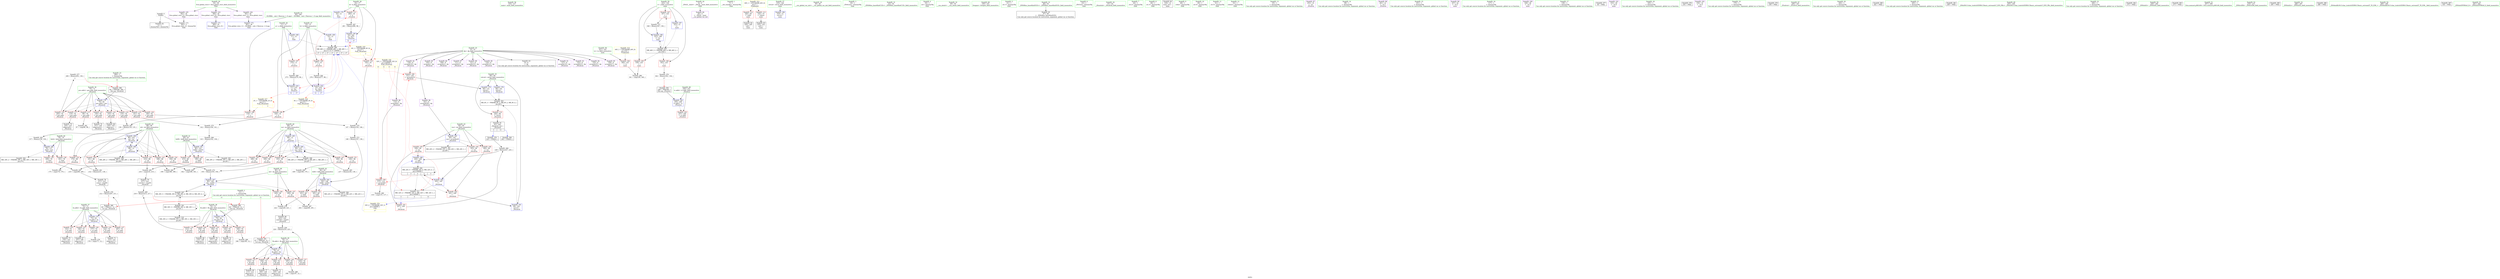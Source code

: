 digraph "SVFG" {
	label="SVFG";

	Node0x55ce8954cf10 [shape=record,color=grey,label="{NodeID: 0\nNullPtr}"];
	Node0x55ce8954cf10 -> Node0x55ce8956f470[style=solid];
	Node0x55ce8954cf10 -> Node0x55ce895760d0[style=solid];
	Node0x55ce8957e490 [shape=record,color=grey,label="{NodeID: 277\n206 = Binary(205, 138, )\n|{<s0>3}}"];
	Node0x55ce8957e490:s0 -> Node0x55ce895774a0[style=solid,color=red];
	Node0x55ce89571240 [shape=record,color=blue,label="{NodeID: 194\n14\<--278\nb\<--dec6\n_Z5solvei\n|{<s0>11|<s1>17}}"];
	Node0x55ce89571240:s0 -> Node0x55ce89590440[style=dashed,color=red];
	Node0x55ce89571240:s1 -> Node0x55ce89589c20[style=dashed,color=blue];
	Node0x55ce8956dbf0 [shape=record,color=red,label="{NodeID: 111\n280\<--16\n\<--k\n_Z5solvei\n}"];
	Node0x55ce8956dbf0 -> Node0x55ce89572270[style=solid];
	Node0x55ce8956c550 [shape=record,color=green,label="{NodeID: 28\n16\<--17\nk\<--k_field_insensitive\nGlob }"];
	Node0x55ce8956c550 -> Node0x55ce8956db20[style=solid];
	Node0x55ce8956c550 -> Node0x55ce8956dbf0[style=solid];
	Node0x55ce8956c550 -> Node0x55ce89575dd0[style=solid];
	Node0x55ce8956c550 -> Node0x55ce89571310[style=solid];
	Node0x55ce895774a0 [shape=record,color=black,label="{NodeID: 388\n64 = PHI(206, 284, )\n0th arg _Z4calciiii }"];
	Node0x55ce895774a0 -> Node0x55ce895761d0[style=solid];
	Node0x55ce8958c950 [shape=record,color=black,label="{NodeID: 305\nMR_20V_2 = PHI(MR_20V_3, MR_20V_1, MR_20V_1, )\npts\{81 \}\n}"];
	Node0x55ce89574440 [shape=record,color=red,label="{NodeID: 139\n209\<--78\n\<--bitA\n_Z4calciiii\n}"];
	Node0x55ce89574440 -> Node0x55ce8957f990[style=solid];
	Node0x55ce8956ef00 [shape=record,color=green,label="{NodeID: 56\n316\<--317\nmain\<--main_field_insensitive\n}"];
	Node0x55ce89575b00 [shape=record,color=red,label="{NodeID: 167\n347\<--323\n\<--i\nmain\n}"];
	Node0x55ce89575b00 -> Node0x55ce89572870[style=solid];
	Node0x55ce895706e0 [shape=record,color=purple,label="{NodeID: 84\n45\<--4\n\<--_ZStL8__ioinit\n__cxx_global_var_init\n}"];
	Node0x55ce8956a730 [shape=record,color=green,label="{NodeID: 1\n7\<--1\n__dso_handle\<--dummyObj\nGlob }"];
	Node0x55ce8957e610 [shape=record,color=grey,label="{NodeID: 278\n222 = cmp(220, 221, )\n}"];
	Node0x55ce8957e610 -> Node0x55ce895703a0[style=solid];
	Node0x55ce89571310 [shape=record,color=blue,label="{NodeID: 195\n16\<--281\nk\<--dec7\n_Z5solvei\n|{<s0>11|<s1>17}}"];
	Node0x55ce89571310:s0 -> Node0x55ce89590520[style=dashed,color=red];
	Node0x55ce89571310:s1 -> Node0x55ce89589c20[style=dashed,color=blue];
	Node0x55ce8956dcc0 [shape=record,color=red,label="{NodeID: 112\n326\<--28\n\<--stdin\nmain\n}"];
	Node0x55ce8956dcc0 -> Node0x55ce89570540[style=solid];
	Node0x55ce8956c650 [shape=record,color=green,label="{NodeID: 29\n34\<--38\nllvm.global_ctors\<--llvm.global_ctors_field_insensitive\nGlob }"];
	Node0x55ce8956c650 -> Node0x55ce8956e4d0[style=solid];
	Node0x55ce8956c650 -> Node0x55ce8956e5d0[style=solid];
	Node0x55ce8956c650 -> Node0x55ce8956d6e0[style=solid];
	Node0x55ce89577740 [shape=record,color=black,label="{NodeID: 389\n65 = PHI(212, 12, )\n1st arg _Z4calciiii }"];
	Node0x55ce89577740 -> Node0x55ce895762a0[style=solid];
	Node0x55ce8958ce50 [shape=record,color=black,label="{NodeID: 306\nMR_22V_2 = PHI(MR_22V_3, MR_22V_1, MR_22V_1, )\npts\{83 \}\n}"];
	Node0x55ce89574510 [shape=record,color=red,label="{NodeID: 140\n189\<--80\n\<--bitB\n_Z4calciiii\n}"];
	Node0x55ce89574510 -> Node0x55ce8957ef10[style=solid];
	Node0x55ce8956f000 [shape=record,color=green,label="{NodeID: 57\n319\<--320\nretval\<--retval_field_insensitive\nmain\n}"];
	Node0x55ce8956f000 -> Node0x55ce895713e0[style=solid];
	Node0x55ce89591270 [shape=record,color=yellow,style=double,label="{NodeID: 334\n32V_1 = ENCHI(MR_32V_0)\npts\{100000 \}\nFun[_Z5solvei]|{<s0>11|<s1>11|<s2>11|<s3>11}}"];
	Node0x55ce89591270:s0 -> Node0x55ce89575480[style=dashed,color=red];
	Node0x55ce89591270:s1 -> Node0x55ce89575550[style=dashed,color=red];
	Node0x55ce89591270:s2 -> Node0x55ce895769f0[style=dashed,color=red];
	Node0x55ce89591270:s3 -> Node0x55ce8958e750[style=dashed,color=red];
	Node0x55ce89575bd0 [shape=record,color=blue,label="{NodeID: 168\n11\<--12\na\<--\nGlob }"];
	Node0x55ce89575bd0 -> Node0x55ce89589c20[style=dashed];
	Node0x55ce895707b0 [shape=record,color=purple,label="{NodeID: 85\n105\<--8\narrayidx\<--dp\n_Z4calciiii\n}"];
	Node0x55ce8956a7c0 [shape=record,color=green,label="{NodeID: 2\n12\<--1\n\<--dummyObj\nCan only get source location for instruction, argument, global var or function.|{<s0>11|<s1>11|<s2>11}}"];
	Node0x55ce8956a7c0:s0 -> Node0x55ce89577740[style=solid,color=red];
	Node0x55ce8956a7c0:s1 -> Node0x55ce895778c0[style=solid,color=red];
	Node0x55ce8956a7c0:s2 -> Node0x55ce89577a40[style=solid,color=red];
	Node0x55ce8957e790 [shape=record,color=grey,label="{NodeID: 279\n178 = cmp(177, 12, )\n}"];
	Node0x55ce895713e0 [shape=record,color=blue,label="{NodeID: 196\n319\<--12\nretval\<--\nmain\n}"];
	Node0x55ce8956dd90 [shape=record,color=red,label="{NodeID: 113\n332\<--33\n\<--stdout\nmain\n}"];
	Node0x55ce8956dd90 -> Node0x55ce89570610[style=solid];
	Node0x55ce8956c750 [shape=record,color=green,label="{NodeID: 30\n39\<--40\n__cxx_global_var_init\<--__cxx_global_var_init_field_insensitive\n}"];
	Node0x55ce895778c0 [shape=record,color=black,label="{NodeID: 390\n66 = PHI(218, 12, )\n2nd arg _Z4calciiii }"];
	Node0x55ce895778c0 -> Node0x55ce89576370[style=solid];
	Node0x55ce8958d350 [shape=record,color=black,label="{NodeID: 307\nMR_24V_2 = PHI(MR_24V_3, MR_24V_1, MR_24V_1, )\npts\{85 \}\n}"];
	Node0x55ce895745e0 [shape=record,color=red,label="{NodeID: 141\n215\<--80\n\<--bitB\n_Z4calciiii\n}"];
	Node0x55ce895745e0 -> Node0x55ce8957f090[style=solid];
	Node0x55ce8956f0d0 [shape=record,color=green,label="{NodeID: 58\n321\<--322\ntc\<--tc_field_insensitive\nmain\n}"];
	Node0x55ce8956f0d0 -> Node0x55ce89575890[style=solid];
	Node0x55ce89575cd0 [shape=record,color=blue,label="{NodeID: 169\n14\<--12\nb\<--\nGlob }"];
	Node0x55ce89575cd0 -> Node0x55ce89589c20[style=dashed];
	Node0x55ce89570880 [shape=record,color=purple,label="{NodeID: 86\n108\<--8\narrayidx2\<--dp\n_Z4calciiii\n}"];
	Node0x55ce8956a850 [shape=record,color=green,label="{NodeID: 3\n18\<--1\n_ZSt4cout\<--dummyObj\nGlob }"];
	Node0x55ce8957e910 [shape=record,color=grey,label="{NodeID: 280\n116 = cmp(115, 117, )\n}"];
	Node0x55ce895714b0 [shape=record,color=blue,label="{NodeID: 197\n323\<--12\ni\<--\nmain\n}"];
	Node0x55ce895714b0 -> Node0x55ce89589720[style=dashed];
	Node0x55ce8956de60 [shape=record,color=red,label="{NodeID: 114\n244\<--68\n\<--retval\n_Z4calciiii\n}"];
	Node0x55ce8956de60 -> Node0x55ce89570470[style=solid];
	Node0x55ce8956c850 [shape=record,color=green,label="{NodeID: 31\n43\<--44\n_ZNSt8ios_base4InitC1Ev\<--_ZNSt8ios_base4InitC1Ev_field_insensitive\n}"];
	Node0x55ce89577a40 [shape=record,color=black,label="{NodeID: 391\n67 = PHI(224, 12, )\n3rd arg _Z4calciiii }"];
	Node0x55ce89577a40 -> Node0x55ce89576440[style=solid];
	Node0x55ce8958d850 [shape=record,color=black,label="{NodeID: 308\nMR_26V_2 = PHI(MR_26V_4, MR_26V_1, MR_26V_1, )\npts\{87 \}\n}"];
	Node0x55ce895746b0 [shape=record,color=red,label="{NodeID: 142\n201\<--82\n\<--bitK\n_Z4calciiii\n}"];
	Node0x55ce895746b0 -> Node0x55ce8957f390[style=solid];
	Node0x55ce8956f1a0 [shape=record,color=green,label="{NodeID: 59\n323\<--324\ni\<--i_field_insensitive\nmain\n}"];
	Node0x55ce8956f1a0 -> Node0x55ce89575960[style=solid];
	Node0x55ce8956f1a0 -> Node0x55ce89575a30[style=solid];
	Node0x55ce8956f1a0 -> Node0x55ce89575b00[style=solid];
	Node0x55ce8956f1a0 -> Node0x55ce895714b0[style=solid];
	Node0x55ce8956f1a0 -> Node0x55ce89571580[style=solid];
	Node0x55ce89575dd0 [shape=record,color=blue,label="{NodeID: 170\n16\<--12\nk\<--\nGlob }"];
	Node0x55ce89575dd0 -> Node0x55ce89589c20[style=dashed];
	Node0x55ce89570950 [shape=record,color=purple,label="{NodeID: 87\n111\<--8\narrayidx4\<--dp\n_Z4calciiii\n}"];
	Node0x55ce8956a8e0 [shape=record,color=green,label="{NodeID: 4\n19\<--1\n.str\<--dummyObj\nGlob }"];
	Node0x55ce8957ea90 [shape=record,color=grey,label="{NodeID: 281\n97 = cmp(96, 98, )\n}"];
	Node0x55ce89571580 [shape=record,color=blue,label="{NodeID: 198\n323\<--348\ni\<--inc\nmain\n}"];
	Node0x55ce89571580 -> Node0x55ce89589720[style=dashed];
	Node0x55ce895730c0 [shape=record,color=red,label="{NodeID: 115\n96\<--70\n\<--pos.addr\n_Z4calciiii\n}"];
	Node0x55ce895730c0 -> Node0x55ce8957ea90[style=solid];
	Node0x55ce8956c950 [shape=record,color=green,label="{NodeID: 32\n49\<--50\n__cxa_atexit\<--__cxa_atexit_field_insensitive\n}"];
	Node0x55ce89577bc0 [shape=record,color=black,label="{NodeID: 392\n249 = PHI(344, )\n0th arg _Z5solvei }"];
	Node0x55ce89577bc0 -> Node0x55ce895710a0[style=solid];
	Node0x55ce8958dd50 [shape=record,color=black,label="{NodeID: 309\nMR_28V_2 = PHI(MR_28V_3, MR_28V_1, MR_28V_1, )\npts\{89 \}\n}"];
	Node0x55ce89574780 [shape=record,color=red,label="{NodeID: 143\n221\<--82\n\<--bitK\n_Z4calciiii\n}"];
	Node0x55ce89574780 -> Node0x55ce8957e610[style=solid];
	Node0x55ce8956f270 [shape=record,color=green,label="{NodeID: 60\n330\<--331\nfreopen\<--freopen_field_insensitive\n}"];
	Node0x55ce89575ed0 [shape=record,color=blue,label="{NodeID: 171\n360\<--35\nllvm.global_ctors_0\<--\nGlob }"];
	Node0x55ce89570a20 [shape=record,color=purple,label="{NodeID: 88\n114\<--8\narrayidx6\<--dp\n_Z4calciiii\n}"];
	Node0x55ce89570a20 -> Node0x55ce89575480[style=solid];
	Node0x55ce8956b220 [shape=record,color=green,label="{NodeID: 5\n21\<--1\n.str.1\<--dummyObj\nGlob }"];
	Node0x55ce8957ec10 [shape=record,color=grey,label="{NodeID: 282\n175 = cmp(174, 170, )\n}"];
	Node0x55ce89573190 [shape=record,color=red,label="{NodeID: 116\n103\<--70\n\<--pos.addr\n_Z4calciiii\n}"];
	Node0x55ce89573190 -> Node0x55ce8956f840[style=solid];
	Node0x55ce8956ca50 [shape=record,color=green,label="{NodeID: 33\n48\<--54\n_ZNSt8ios_base4InitD1Ev\<--_ZNSt8ios_base4InitD1Ev_field_insensitive\n}"];
	Node0x55ce8956ca50 -> Node0x55ce8956f740[style=solid];
	Node0x55ce8958e250 [shape=record,color=black,label="{NodeID: 310\nMR_30V_2 = PHI(MR_30V_3, MR_30V_1, MR_30V_1, )\npts\{91 \}\n}"];
	Node0x55ce89574850 [shape=record,color=red,label="{NodeID: 144\n163\<--84\n\<--res\n_Z4calciiii\n}"];
	Node0x55ce89574850 -> Node0x55ce895769f0[style=solid];
	Node0x55ce8956f370 [shape=record,color=green,label="{NodeID: 61\n36\<--356\n_GLOBAL__sub_I_Nerevar_1_0.cpp\<--_GLOBAL__sub_I_Nerevar_1_0.cpp_field_insensitive\n}"];
	Node0x55ce8956f370 -> Node0x55ce89575fd0[style=solid];
	Node0x55ce89575fd0 [shape=record,color=blue,label="{NodeID: 172\n361\<--36\nllvm.global_ctors_1\<--_GLOBAL__sub_I_Nerevar_1_0.cpp\nGlob }"];
	Node0x55ce89570af0 [shape=record,color=purple,label="{NodeID: 89\n121\<--8\narrayidx10\<--dp\n_Z4calciiii\n}"];
	Node0x55ce8956b2b0 [shape=record,color=green,label="{NodeID: 6\n23\<--1\n_ZSt3cin\<--dummyObj\nGlob }"];
	Node0x55ce8957ed90 [shape=record,color=grey,label="{NodeID: 283\n182 = cmp(180, 181, )\n}"];
	Node0x55ce89573260 [shape=record,color=red,label="{NodeID: 117\n119\<--70\n\<--pos.addr\n_Z4calciiii\n}"];
	Node0x55ce89573260 -> Node0x55ce8956fb80[style=solid];
	Node0x55ce8956cb50 [shape=record,color=green,label="{NodeID: 34\n61\<--62\n_Z4calciiii\<--_Z4calciiii_field_insensitive\n}"];
	Node0x55ce8958e750 [shape=record,color=black,label="{NodeID: 311\nMR_32V_2 = PHI(MR_32V_4, MR_32V_1, MR_32V_1, )\npts\{100000 \}\n|{<s0>3|<s1>3|<s2>11}}"];
	Node0x55ce8958e750:s0 -> Node0x55ce89575620[style=dashed,color=blue];
	Node0x55ce8958e750:s1 -> Node0x55ce89576d30[style=dashed,color=blue];
	Node0x55ce8958e750:s2 -> Node0x55ce89594270[style=dashed,color=blue];
	Node0x55ce89574920 [shape=record,color=red,label="{NodeID: 145\n226\<--84\n\<--res\n_Z4calciiii\n}"];
	Node0x55ce89574920 -> Node0x55ce89575620[style=solid];
	Node0x55ce89574920 -> Node0x55ce89576d30[style=solid];
	Node0x55ce8956f470 [shape=record,color=black,label="{NodeID: 62\n2\<--3\ndummyVal\<--dummyVal\n}"];
	Node0x55ce895760d0 [shape=record,color=blue, style = dotted,label="{NodeID: 173\n362\<--3\nllvm.global_ctors_2\<--dummyVal\nGlob }"];
	Node0x55ce89570bc0 [shape=record,color=purple,label="{NodeID: 90\n124\<--8\narrayidx12\<--dp\n_Z4calciiii\n}"];
	Node0x55ce8956b340 [shape=record,color=green,label="{NodeID: 7\n24\<--1\n.str.2\<--dummyObj\nGlob }"];
	Node0x55ce8957ef10 [shape=record,color=grey,label="{NodeID: 284\n190 = cmp(188, 189, )\n}"];
	Node0x55ce89573330 [shape=record,color=red,label="{NodeID: 118\n135\<--70\n\<--pos.addr\n_Z4calciiii\n}"];
	Node0x55ce89573330 -> Node0x55ce8957bf80[style=solid];
	Node0x55ce8956cc50 [shape=record,color=green,label="{NodeID: 35\n68\<--69\nretval\<--retval_field_insensitive\n_Z4calciiii\n}"];
	Node0x55ce8956cc50 -> Node0x55ce8956de60[style=solid];
	Node0x55ce8956cc50 -> Node0x55ce89576510[style=solid];
	Node0x55ce8956cc50 -> Node0x55ce895765e0[style=solid];
	Node0x55ce8956cc50 -> Node0x55ce89576fa0[style=solid];
	Node0x55ce8958ec50 [shape=record,color=yellow,style=double,label="{NodeID: 312\n40V_1 = ENCHI(MR_40V_0)\npts\{1 \}\nFun[main]}"];
	Node0x55ce8958ec50 -> Node0x55ce8956dcc0[style=dashed];
	Node0x55ce8958ec50 -> Node0x55ce8956dd90[style=dashed];
	Node0x55ce895749f0 [shape=record,color=red,label="{NodeID: 146\n240\<--84\n\<--res\n_Z4calciiii\n}"];
	Node0x55ce895749f0 -> Node0x55ce895756f0[style=solid];
	Node0x55ce8956f570 [shape=record,color=black,label="{NodeID: 63\n9\<--8\n\<--dp\nCan only get source location for instruction, argument, global var or function.}"];
	Node0x55ce895761d0 [shape=record,color=blue,label="{NodeID: 174\n70\<--64\npos.addr\<--pos\n_Z4calciiii\n}"];
	Node0x55ce895761d0 -> Node0x55ce895730c0[style=dashed];
	Node0x55ce895761d0 -> Node0x55ce89573190[style=dashed];
	Node0x55ce895761d0 -> Node0x55ce89573260[style=dashed];
	Node0x55ce895761d0 -> Node0x55ce89573330[style=dashed];
	Node0x55ce895761d0 -> Node0x55ce89573400[style=dashed];
	Node0x55ce895761d0 -> Node0x55ce895734d0[style=dashed];
	Node0x55ce895761d0 -> Node0x55ce895735a0[style=dashed];
	Node0x55ce895761d0 -> Node0x55ce89573670[style=dashed];
	Node0x55ce89570c90 [shape=record,color=purple,label="{NodeID: 91\n127\<--8\narrayidx14\<--dp\n_Z4calciiii\n}"];
	Node0x55ce8956b3d0 [shape=record,color=green,label="{NodeID: 8\n26\<--1\n.str.3\<--dummyObj\nGlob }"];
	Node0x55ce8957f090 [shape=record,color=grey,label="{NodeID: 285\n216 = cmp(214, 215, )\n}"];
	Node0x55ce8957f090 -> Node0x55ce895702d0[style=solid];
	Node0x55ce89573400 [shape=record,color=red,label="{NodeID: 119\n141\<--70\n\<--pos.addr\n_Z4calciiii\n}"];
	Node0x55ce89573400 -> Node0x55ce89572e70[style=solid];
	Node0x55ce8956cd20 [shape=record,color=green,label="{NodeID: 36\n70\<--71\npos.addr\<--pos.addr_field_insensitive\n_Z4calciiii\n}"];
	Node0x55ce8956cd20 -> Node0x55ce895730c0[style=solid];
	Node0x55ce8956cd20 -> Node0x55ce89573190[style=solid];
	Node0x55ce8956cd20 -> Node0x55ce89573260[style=solid];
	Node0x55ce8956cd20 -> Node0x55ce89573330[style=solid];
	Node0x55ce8956cd20 -> Node0x55ce89573400[style=solid];
	Node0x55ce8956cd20 -> Node0x55ce895734d0[style=solid];
	Node0x55ce8956cd20 -> Node0x55ce895735a0[style=solid];
	Node0x55ce8956cd20 -> Node0x55ce89573670[style=solid];
	Node0x55ce8956cd20 -> Node0x55ce895761d0[style=solid];
	Node0x55ce89574ac0 [shape=record,color=red,label="{NodeID: 147\n168\<--86\n\<--xa\n_Z4calciiii\n}"];
	Node0x55ce89574ac0 -> Node0x55ce8957f810[style=solid];
	Node0x55ce8956f670 [shape=record,color=black,label="{NodeID: 64\n318\<--12\nmain_ret\<--\nmain\n}"];
	Node0x55ce895762a0 [shape=record,color=blue,label="{NodeID: 175\n72\<--65\nfa.addr\<--fa\n_Z4calciiii\n}"];
	Node0x55ce895762a0 -> Node0x55ce89573740[style=dashed];
	Node0x55ce895762a0 -> Node0x55ce89573810[style=dashed];
	Node0x55ce895762a0 -> Node0x55ce895738e0[style=dashed];
	Node0x55ce895762a0 -> Node0x55ce895739b0[style=dashed];
	Node0x55ce895762a0 -> Node0x55ce89573a80[style=dashed];
	Node0x55ce89570d60 [shape=record,color=purple,label="{NodeID: 92\n130\<--8\narrayidx16\<--dp\n_Z4calciiii\n}"];
	Node0x55ce89570d60 -> Node0x55ce89575550[style=solid];
	Node0x55ce8956b460 [shape=record,color=green,label="{NodeID: 9\n28\<--1\nstdin\<--dummyObj\nGlob }"];
	Node0x55ce8957f210 [shape=record,color=grey,label="{NodeID: 286\n341 = cmp(339, 340, )\n}"];
	Node0x55ce895734d0 [shape=record,color=red,label="{NodeID: 120\n146\<--70\n\<--pos.addr\n_Z4calciiii\n}"];
	Node0x55ce895734d0 -> Node0x55ce89572cf0[style=solid];
	Node0x55ce8956cdf0 [shape=record,color=green,label="{NodeID: 37\n72\<--73\nfa.addr\<--fa.addr_field_insensitive\n_Z4calciiii\n}"];
	Node0x55ce8956cdf0 -> Node0x55ce89573740[style=solid];
	Node0x55ce8956cdf0 -> Node0x55ce89573810[style=solid];
	Node0x55ce8956cdf0 -> Node0x55ce895738e0[style=solid];
	Node0x55ce8956cdf0 -> Node0x55ce895739b0[style=solid];
	Node0x55ce8956cdf0 -> Node0x55ce89573a80[style=solid];
	Node0x55ce8956cdf0 -> Node0x55ce895762a0[style=solid];
	Node0x55ce8958f850 [shape=record,color=yellow,style=double,label="{NodeID: 314\n44V_1 = ENCHI(MR_44V_0)\npts\{322 \}\nFun[main]}"];
	Node0x55ce8958f850 -> Node0x55ce89575890[style=dashed];
	Node0x55ce89574b90 [shape=record,color=red,label="{NodeID: 148\n180\<--86\n\<--xa\n_Z4calciiii\n}"];
	Node0x55ce89574b90 -> Node0x55ce8957ed90[style=solid];
	Node0x55ce8956f740 [shape=record,color=black,label="{NodeID: 65\n47\<--48\n\<--_ZNSt8ios_base4InitD1Ev\nCan only get source location for instruction, argument, global var or function.}"];
	Node0x55ce8957b980 [shape=record,color=grey,label="{NodeID: 259\n224 = Binary(219, 223, )\n|{<s0>3}}"];
	Node0x55ce8957b980:s0 -> Node0x55ce89577a40[style=solid,color=red];
	Node0x55ce89576370 [shape=record,color=blue,label="{NodeID: 176\n74\<--66\nfb.addr\<--fb\n_Z4calciiii\n}"];
	Node0x55ce89576370 -> Node0x55ce89573b50[style=dashed];
	Node0x55ce89576370 -> Node0x55ce89573c20[style=dashed];
	Node0x55ce89576370 -> Node0x55ce89573cf0[style=dashed];
	Node0x55ce89576370 -> Node0x55ce89573dc0[style=dashed];
	Node0x55ce89576370 -> Node0x55ce89573e90[style=dashed];
	Node0x55ce89570e30 [shape=record,color=purple,label="{NodeID: 93\n152\<--8\narrayidx23\<--dp\n_Z4calciiii\n}"];
	Node0x55ce8956b4f0 [shape=record,color=green,label="{NodeID: 10\n29\<--1\n.str.4\<--dummyObj\nGlob }"];
	Node0x55ce8957f390 [shape=record,color=grey,label="{NodeID: 287\n202 = cmp(200, 201, )\n}"];
	Node0x55ce895735a0 [shape=record,color=red,label="{NodeID: 121\n150\<--70\n\<--pos.addr\n_Z4calciiii\n}"];
	Node0x55ce895735a0 -> Node0x55ce8956fec0[style=solid];
	Node0x55ce8956cec0 [shape=record,color=green,label="{NodeID: 38\n74\<--75\nfb.addr\<--fb.addr_field_insensitive\n_Z4calciiii\n}"];
	Node0x55ce8956cec0 -> Node0x55ce89573b50[style=solid];
	Node0x55ce8956cec0 -> Node0x55ce89573c20[style=solid];
	Node0x55ce8956cec0 -> Node0x55ce89573cf0[style=solid];
	Node0x55ce8956cec0 -> Node0x55ce89573dc0[style=solid];
	Node0x55ce8956cec0 -> Node0x55ce89573e90[style=solid];
	Node0x55ce8956cec0 -> Node0x55ce89576370[style=solid];
	Node0x55ce89574c60 [shape=record,color=red,label="{NodeID: 149\n193\<--86\n\<--xa\n_Z4calciiii\n}"];
	Node0x55ce89574c60 -> Node0x55ce895729f0[style=solid];
	Node0x55ce8956f840 [shape=record,color=black,label="{NodeID: 66\n104\<--103\nidxprom\<--\n_Z4calciiii\n}"];
	Node0x55ce8957bb00 [shape=record,color=grey,label="{NodeID: 260\n228 = Binary(227, 225, )\n}"];
	Node0x55ce8957bb00 -> Node0x55ce89576d30[style=solid];
	Node0x55ce89576440 [shape=record,color=blue,label="{NodeID: 177\n76\<--67\nfk.addr\<--fk\n_Z4calciiii\n}"];
	Node0x55ce89576440 -> Node0x55ce89573f60[style=dashed];
	Node0x55ce89576440 -> Node0x55ce89574030[style=dashed];
	Node0x55ce89576440 -> Node0x55ce89574100[style=dashed];
	Node0x55ce89576440 -> Node0x55ce895741d0[style=dashed];
	Node0x55ce89576440 -> Node0x55ce895742a0[style=dashed];
	Node0x55ce89570f00 [shape=record,color=purple,label="{NodeID: 94\n155\<--8\narrayidx25\<--dp\n_Z4calciiii\n}"];
	Node0x55ce8956b580 [shape=record,color=green,label="{NodeID: 11\n31\<--1\n.str.5\<--dummyObj\nGlob }"];
	Node0x55ce8957f510 [shape=record,color=grey,label="{NodeID: 288\n198 = cmp(197, 12, )\n}"];
	Node0x55ce89573670 [shape=record,color=red,label="{NodeID: 122\n205\<--70\n\<--pos.addr\n_Z4calciiii\n}"];
	Node0x55ce89573670 -> Node0x55ce8957e490[style=solid];
	Node0x55ce8956cf90 [shape=record,color=green,label="{NodeID: 39\n76\<--77\nfk.addr\<--fk.addr_field_insensitive\n_Z4calciiii\n}"];
	Node0x55ce8956cf90 -> Node0x55ce89573f60[style=solid];
	Node0x55ce8956cf90 -> Node0x55ce89574030[style=solid];
	Node0x55ce8956cf90 -> Node0x55ce89574100[style=solid];
	Node0x55ce8956cf90 -> Node0x55ce895741d0[style=solid];
	Node0x55ce8956cf90 -> Node0x55ce895742a0[style=solid];
	Node0x55ce8956cf90 -> Node0x55ce89576440[style=solid];
	Node0x55ce89574d30 [shape=record,color=red,label="{NodeID: 150\n208\<--86\n\<--xa\n_Z4calciiii\n}"];
	Node0x55ce89574d30 -> Node0x55ce8957f990[style=solid];
	Node0x55ce8956f910 [shape=record,color=black,label="{NodeID: 67\n107\<--106\nidxprom1\<--\n_Z4calciiii\n}"];
	Node0x55ce8957bc80 [shape=record,color=grey,label="{NodeID: 261\n232 = Binary(231, 138, )\n}"];
	Node0x55ce8957bc80 -> Node0x55ce89576e00[style=solid];
	Node0x55ce89576510 [shape=record,color=blue,label="{NodeID: 178\n68\<--101\nretval\<--\n_Z4calciiii\n}"];
	Node0x55ce89576510 -> Node0x55ce8958bf50[style=dashed];
	Node0x55ce89570fd0 [shape=record,color=purple,label="{NodeID: 95\n158\<--8\narrayidx27\<--dp\n_Z4calciiii\n}"];
	Node0x55ce8956b610 [shape=record,color=green,label="{NodeID: 12\n33\<--1\nstdout\<--dummyObj\nGlob }"];
	Node0x55ce8957f690 [shape=record,color=grey,label="{NodeID: 289\n186 = cmp(185, 12, )\n}"];
	Node0x55ce89573740 [shape=record,color=red,label="{NodeID: 123\n106\<--72\n\<--fa.addr\n_Z4calciiii\n}"];
	Node0x55ce89573740 -> Node0x55ce8956f910[style=solid];
	Node0x55ce8956d060 [shape=record,color=green,label="{NodeID: 40\n78\<--79\nbitA\<--bitA_field_insensitive\n_Z4calciiii\n}"];
	Node0x55ce8956d060 -> Node0x55ce89574370[style=solid];
	Node0x55ce8956d060 -> Node0x55ce89574440[style=solid];
	Node0x55ce8956d060 -> Node0x55ce895766b0[style=solid];
	Node0x55ce89590330 [shape=record,color=yellow,style=double,label="{NodeID: 317\n2V_1 = ENCHI(MR_2V_0)\npts\{13 \}\nFun[_Z4calciiii]|{|<s1>3}}"];
	Node0x55ce89590330 -> Node0x55ce8956d7e0[style=dashed];
	Node0x55ce89590330:s1 -> Node0x55ce89590330[style=dashed,color=red];
	Node0x55ce89574e00 [shape=record,color=red,label="{NodeID: 151\n236\<--86\n\<--xa\n_Z4calciiii\n}"];
	Node0x55ce89574e00 -> Node0x55ce8957c280[style=solid];
	Node0x55ce8956f9e0 [shape=record,color=black,label="{NodeID: 68\n110\<--109\nidxprom3\<--\n_Z4calciiii\n}"];
	Node0x55ce8957be00 [shape=record,color=grey,label="{NodeID: 262\n137 = Binary(136, 138, )\n}"];
	Node0x55ce8957be00 -> Node0x55ce895766b0[style=solid];
	Node0x55ce895765e0 [shape=record,color=blue,label="{NodeID: 179\n68\<--131\nretval\<--\n_Z4calciiii\n}"];
	Node0x55ce895765e0 -> Node0x55ce8958bf50[style=dashed];
	Node0x55ce8956df20 [shape=record,color=purple,label="{NodeID: 96\n161\<--8\narrayidx29\<--dp\n_Z4calciiii\n}"];
	Node0x55ce8956df20 -> Node0x55ce89576920[style=solid];
	Node0x55ce8956b6d0 [shape=record,color=green,label="{NodeID: 13\n35\<--1\n\<--dummyObj\nCan only get source location for instruction, argument, global var or function.}"];
	Node0x55ce8957f810 [shape=record,color=grey,label="{NodeID: 290\n169 = cmp(168, 170, )\n}"];
	Node0x55ce89573810 [shape=record,color=red,label="{NodeID: 124\n122\<--72\n\<--fa.addr\n_Z4calciiii\n}"];
	Node0x55ce89573810 -> Node0x55ce8956fc50[style=solid];
	Node0x55ce8956d130 [shape=record,color=green,label="{NodeID: 41\n80\<--81\nbitB\<--bitB_field_insensitive\n_Z4calciiii\n}"];
	Node0x55ce8956d130 -> Node0x55ce89574510[style=solid];
	Node0x55ce8956d130 -> Node0x55ce895745e0[style=solid];
	Node0x55ce8956d130 -> Node0x55ce89576780[style=solid];
	Node0x55ce89590440 [shape=record,color=yellow,style=double,label="{NodeID: 318\n4V_1 = ENCHI(MR_4V_0)\npts\{15 \}\nFun[_Z4calciiii]|{|<s1>3}}"];
	Node0x55ce89590440 -> Node0x55ce8956d980[style=dashed];
	Node0x55ce89590440:s1 -> Node0x55ce89590440[style=dashed,color=red];
	Node0x55ce89574ed0 [shape=record,color=red,label="{NodeID: 152\n174\<--88\n\<--xb\n_Z4calciiii\n}"];
	Node0x55ce89574ed0 -> Node0x55ce8957ec10[style=solid];
	Node0x55ce8956fab0 [shape=record,color=black,label="{NodeID: 69\n113\<--112\nidxprom5\<--\n_Z4calciiii\n}"];
	Node0x55ce8957bf80 [shape=record,color=grey,label="{NodeID: 263\n136 = Binary(134, 135, )\n}"];
	Node0x55ce8957bf80 -> Node0x55ce8957be00[style=solid];
	Node0x55ce895766b0 [shape=record,color=blue,label="{NodeID: 180\n78\<--137\nbitA\<--and\n_Z4calciiii\n}"];
	Node0x55ce895766b0 -> Node0x55ce89574370[style=dashed];
	Node0x55ce895766b0 -> Node0x55ce89574440[style=dashed];
	Node0x55ce895766b0 -> Node0x55ce8958c450[style=dashed];
	Node0x55ce8956dff0 [shape=record,color=purple,label="{NodeID: 97\n253\<--19\n\<--.str\n_Z5solvei\n}"];
	Node0x55ce8956b790 [shape=record,color=green,label="{NodeID: 14\n98\<--1\n\<--dummyObj\nCan only get source location for instruction, argument, global var or function.}"];
	Node0x55ce89594270 [shape=record,color=yellow,style=double,label="{NodeID: 374\n32V_2 = CSCHI(MR_32V_1)\npts\{100000 \}\nCS[]|{<s0>17}}"];
	Node0x55ce89594270:s0 -> Node0x55ce89589c20[style=dashed,color=blue];
	Node0x55ce8957f990 [shape=record,color=grey,label="{NodeID: 291\n210 = cmp(208, 209, )\n}"];
	Node0x55ce8957f990 -> Node0x55ce89570200[style=solid];
	Node0x55ce895738e0 [shape=record,color=red,label="{NodeID: 125\n153\<--72\n\<--fa.addr\n_Z4calciiii\n}"];
	Node0x55ce895738e0 -> Node0x55ce8956ff90[style=solid];
	Node0x55ce8956d200 [shape=record,color=green,label="{NodeID: 42\n82\<--83\nbitK\<--bitK_field_insensitive\n_Z4calciiii\n}"];
	Node0x55ce8956d200 -> Node0x55ce895746b0[style=solid];
	Node0x55ce8956d200 -> Node0x55ce89574780[style=solid];
	Node0x55ce8956d200 -> Node0x55ce89576850[style=solid];
	Node0x55ce89590520 [shape=record,color=yellow,style=double,label="{NodeID: 319\n6V_1 = ENCHI(MR_6V_0)\npts\{17 \}\nFun[_Z4calciiii]|{|<s1>3}}"];
	Node0x55ce89590520 -> Node0x55ce8956db20[style=dashed];
	Node0x55ce89590520:s1 -> Node0x55ce89590520[style=dashed,color=red];
	Node0x55ce89574fa0 [shape=record,color=red,label="{NodeID: 153\n188\<--88\n\<--xb\n_Z4calciiii\n}"];
	Node0x55ce89574fa0 -> Node0x55ce8957ef10[style=solid];
	Node0x55ce8956fb80 [shape=record,color=black,label="{NodeID: 70\n120\<--119\nidxprom9\<--\n_Z4calciiii\n}"];
	Node0x55ce8957c100 [shape=record,color=grey,label="{NodeID: 264\n278 = Binary(277, 98, )\n}"];
	Node0x55ce8957c100 -> Node0x55ce89571240[style=solid];
	Node0x55ce89576780 [shape=record,color=blue,label="{NodeID: 181\n80\<--143\nbitB\<--and19\n_Z4calciiii\n}"];
	Node0x55ce89576780 -> Node0x55ce89574510[style=dashed];
	Node0x55ce89576780 -> Node0x55ce895745e0[style=dashed];
	Node0x55ce89576780 -> Node0x55ce8958c950[style=dashed];
	Node0x55ce8956e0c0 [shape=record,color=purple,label="{NodeID: 98\n261\<--21\n\<--.str.1\n_Z5solvei\n}"];
	Node0x55ce8956b850 [shape=record,color=green,label="{NodeID: 15\n101\<--1\n\<--dummyObj\nCan only get source location for instruction, argument, global var or function.}"];
	Node0x55ce895739b0 [shape=record,color=red,label="{NodeID: 126\n177\<--72\n\<--fa.addr\n_Z4calciiii\n}"];
	Node0x55ce895739b0 -> Node0x55ce8957e790[style=solid];
	Node0x55ce8956d2d0 [shape=record,color=green,label="{NodeID: 43\n84\<--85\nres\<--res_field_insensitive\n_Z4calciiii\n}"];
	Node0x55ce8956d2d0 -> Node0x55ce89574850[style=solid];
	Node0x55ce8956d2d0 -> Node0x55ce89574920[style=solid];
	Node0x55ce8956d2d0 -> Node0x55ce895749f0[style=solid];
	Node0x55ce8956d2d0 -> Node0x55ce89576920[style=solid];
	Node0x55ce89575070 [shape=record,color=red,label="{NodeID: 154\n194\<--88\n\<--xb\n_Z4calciiii\n}"];
	Node0x55ce89575070 -> Node0x55ce895729f0[style=solid];
	Node0x55ce8956fc50 [shape=record,color=black,label="{NodeID: 71\n123\<--122\nidxprom11\<--\n_Z4calciiii\n}"];
	Node0x55ce8957c280 [shape=record,color=grey,label="{NodeID: 265\n237 = Binary(236, 138, )\n}"];
	Node0x55ce8957c280 -> Node0x55ce89576ed0[style=solid];
	Node0x55ce89576850 [shape=record,color=blue,label="{NodeID: 182\n82\<--148\nbitK\<--and21\n_Z4calciiii\n}"];
	Node0x55ce89576850 -> Node0x55ce895746b0[style=dashed];
	Node0x55ce89576850 -> Node0x55ce89574780[style=dashed];
	Node0x55ce89576850 -> Node0x55ce8958ce50[style=dashed];
	Node0x55ce8956e190 [shape=record,color=purple,label="{NodeID: 99\n327\<--24\n\<--.str.2\nmain\n}"];
	Node0x55ce8956b950 [shape=record,color=green,label="{NodeID: 16\n117\<--1\n\<--dummyObj\nCan only get source location for instruction, argument, global var or function.}"];
	Node0x55ce895a32a0 [shape=record,color=black,label="{NodeID: 376\n225 = PHI(63, )\n}"];
	Node0x55ce895a32a0 -> Node0x55ce8957bb00[style=solid];
	Node0x55ce89573a80 [shape=record,color=red,label="{NodeID: 127\n207\<--72\n\<--fa.addr\n_Z4calciiii\n}"];
	Node0x55ce89573a80 -> Node0x55ce89572ff0[style=solid];
	Node0x55ce8956d3a0 [shape=record,color=green,label="{NodeID: 44\n86\<--87\nxa\<--xa_field_insensitive\n_Z4calciiii\n}"];
	Node0x55ce8956d3a0 -> Node0x55ce89574ac0[style=solid];
	Node0x55ce8956d3a0 -> Node0x55ce89574b90[style=solid];
	Node0x55ce8956d3a0 -> Node0x55ce89574c60[style=solid];
	Node0x55ce8956d3a0 -> Node0x55ce89574d30[style=solid];
	Node0x55ce8956d3a0 -> Node0x55ce89574e00[style=solid];
	Node0x55ce8956d3a0 -> Node0x55ce89576ac0[style=solid];
	Node0x55ce8956d3a0 -> Node0x55ce89576ed0[style=solid];
	Node0x55ce89575140 [shape=record,color=red,label="{NodeID: 155\n214\<--88\n\<--xb\n_Z4calciiii\n}"];
	Node0x55ce89575140 -> Node0x55ce8957f090[style=solid];
	Node0x55ce8956fd20 [shape=record,color=black,label="{NodeID: 72\n126\<--125\nidxprom13\<--\n_Z4calciiii\n}"];
	Node0x55ce895720f0 [shape=record,color=grey,label="{NodeID: 266\n143 = Binary(142, 138, )\n}"];
	Node0x55ce895720f0 -> Node0x55ce89576780[style=solid];
	Node0x55ce89576920 [shape=record,color=blue,label="{NodeID: 183\n84\<--161\nres\<--arrayidx29\n_Z4calciiii\n}"];
	Node0x55ce89576920 -> Node0x55ce89574850[style=dashed];
	Node0x55ce89576920 -> Node0x55ce89574920[style=dashed];
	Node0x55ce89576920 -> Node0x55ce895749f0[style=dashed];
	Node0x55ce89576920 -> Node0x55ce8958d350[style=dashed];
	Node0x55ce8956e260 [shape=record,color=purple,label="{NodeID: 100\n328\<--26\n\<--.str.3\nmain\n}"];
	Node0x55ce8956ba50 [shape=record,color=green,label="{NodeID: 17\n138\<--1\n\<--dummyObj\nCan only get source location for instruction, argument, global var or function.}"];
	Node0x55ce895a3490 [shape=record,color=black,label="{NodeID: 377\n46 = PHI()\n}"];
	Node0x55ce89589220 [shape=record,color=black,label="{NodeID: 294\nMR_32V_5 = PHI(MR_32V_6, MR_32V_4, )\npts\{100000 \}\n|{|<s3>3|<s4>3|<s5>3|<s6>3}}"];
	Node0x55ce89589220 -> Node0x55ce895756f0[style=dashed];
	Node0x55ce89589220 -> Node0x55ce89589220[style=dashed];
	Node0x55ce89589220 -> Node0x55ce8958e750[style=dashed];
	Node0x55ce89589220:s3 -> Node0x55ce89575480[style=dashed,color=red];
	Node0x55ce89589220:s4 -> Node0x55ce89575550[style=dashed,color=red];
	Node0x55ce89589220:s5 -> Node0x55ce895769f0[style=dashed,color=red];
	Node0x55ce89589220:s6 -> Node0x55ce8958e750[style=dashed,color=red];
	Node0x55ce89573b50 [shape=record,color=red,label="{NodeID: 128\n109\<--74\n\<--fb.addr\n_Z4calciiii\n}"];
	Node0x55ce89573b50 -> Node0x55ce8956f9e0[style=solid];
	Node0x55ce8956d470 [shape=record,color=green,label="{NodeID: 45\n88\<--89\nxb\<--xb_field_insensitive\n_Z4calciiii\n}"];
	Node0x55ce8956d470 -> Node0x55ce89574ed0[style=solid];
	Node0x55ce8956d470 -> Node0x55ce89574fa0[style=solid];
	Node0x55ce8956d470 -> Node0x55ce89575070[style=solid];
	Node0x55ce8956d470 -> Node0x55ce89575140[style=solid];
	Node0x55ce8956d470 -> Node0x55ce89575210[style=solid];
	Node0x55ce8956d470 -> Node0x55ce89576b90[style=solid];
	Node0x55ce8956d470 -> Node0x55ce89576e00[style=solid];
	Node0x55ce89575210 [shape=record,color=red,label="{NodeID: 156\n231\<--88\n\<--xb\n_Z4calciiii\n}"];
	Node0x55ce89575210 -> Node0x55ce8957bc80[style=solid];
	Node0x55ce8956fdf0 [shape=record,color=black,label="{NodeID: 73\n129\<--128\nidxprom15\<--\n_Z4calciiii\n}"];
	Node0x55ce89572270 [shape=record,color=grey,label="{NodeID: 267\n281 = Binary(280, 98, )\n}"];
	Node0x55ce89572270 -> Node0x55ce89571310[style=solid];
	Node0x55ce895769f0 [shape=record,color=blue,label="{NodeID: 184\n163\<--165\n\<--\n_Z4calciiii\n}"];
	Node0x55ce895769f0 -> Node0x55ce895756f0[style=dashed];
	Node0x55ce895769f0 -> Node0x55ce89589220[style=dashed];
	Node0x55ce895769f0 -> Node0x55ce8958e750[style=dashed];
	Node0x55ce8956e330 [shape=record,color=purple,label="{NodeID: 101\n333\<--29\n\<--.str.4\nmain\n}"];
	Node0x55ce8956bb50 [shape=record,color=green,label="{NodeID: 18\n165\<--1\n\<--dummyObj\nCan only get source location for instruction, argument, global var or function.}"];
	Node0x55ce895a3560 [shape=record,color=black,label="{NodeID: 378\n254 = PHI()\n}"];
	Node0x55ce89589720 [shape=record,color=black,label="{NodeID: 295\nMR_46V_3 = PHI(MR_46V_4, MR_46V_2, )\npts\{324 \}\n}"];
	Node0x55ce89589720 -> Node0x55ce89575960[style=dashed];
	Node0x55ce89589720 -> Node0x55ce89575a30[style=dashed];
	Node0x55ce89589720 -> Node0x55ce89575b00[style=dashed];
	Node0x55ce89589720 -> Node0x55ce89571580[style=dashed];
	Node0x55ce89573c20 [shape=record,color=red,label="{NodeID: 129\n125\<--74\n\<--fb.addr\n_Z4calciiii\n}"];
	Node0x55ce89573c20 -> Node0x55ce8956fd20[style=solid];
	Node0x55ce8956d540 [shape=record,color=green,label="{NodeID: 46\n90\<--91\nxk\<--xk_field_insensitive\n_Z4calciiii\n}"];
	Node0x55ce8956d540 -> Node0x55ce895752e0[style=solid];
	Node0x55ce8956d540 -> Node0x55ce895753b0[style=solid];
	Node0x55ce8956d540 -> Node0x55ce89576c60[style=solid];
	Node0x55ce895752e0 [shape=record,color=red,label="{NodeID: 157\n200\<--90\n\<--xk\n_Z4calciiii\n}"];
	Node0x55ce895752e0 -> Node0x55ce8957f390[style=solid];
	Node0x55ce8956fec0 [shape=record,color=black,label="{NodeID: 74\n151\<--150\nidxprom22\<--\n_Z4calciiii\n}"];
	Node0x55ce895723f0 [shape=record,color=grey,label="{NodeID: 268\n275 = Binary(274, 98, )\n}"];
	Node0x55ce895723f0 -> Node0x55ce89571170[style=solid];
	Node0x55ce89576ac0 [shape=record,color=blue,label="{NodeID: 185\n86\<--12\nxa\<--\n_Z4calciiii\n}"];
	Node0x55ce89576ac0 -> Node0x55ce89574ac0[style=dashed];
	Node0x55ce89576ac0 -> Node0x55ce89574b90[style=dashed];
	Node0x55ce89576ac0 -> Node0x55ce89574c60[style=dashed];
	Node0x55ce89576ac0 -> Node0x55ce89574d30[style=dashed];
	Node0x55ce89576ac0 -> Node0x55ce89574e00[style=dashed];
	Node0x55ce89576ac0 -> Node0x55ce89576ed0[style=dashed];
	Node0x55ce89576ac0 -> Node0x55ce8958d850[style=dashed];
	Node0x55ce8956e400 [shape=record,color=purple,label="{NodeID: 102\n334\<--31\n\<--.str.5\nmain\n}"];
	Node0x55ce8956bc50 [shape=record,color=green,label="{NodeID: 19\n170\<--1\n\<--dummyObj\nCan only get source location for instruction, argument, global var or function.}"];
	Node0x55ce895a3630 [shape=record,color=black,label="{NodeID: 379\n258 = PHI()\n}"];
	Node0x55ce89589c20 [shape=record,color=black,label="{NodeID: 296\nMR_48V_2 = PHI(MR_48V_3, MR_48V_1, )\npts\{13 15 17 100000 \}\n|{<s0>17|<s1>17|<s2>17|<s3>17|<s4>17|<s5>17|<s6>17}}"];
	Node0x55ce89589c20:s0 -> Node0x55ce8956d8b0[style=dashed,color=red];
	Node0x55ce89589c20:s1 -> Node0x55ce8956da50[style=dashed,color=red];
	Node0x55ce89589c20:s2 -> Node0x55ce8956dbf0[style=dashed,color=red];
	Node0x55ce89589c20:s3 -> Node0x55ce89571170[style=dashed,color=red];
	Node0x55ce89589c20:s4 -> Node0x55ce89571240[style=dashed,color=red];
	Node0x55ce89589c20:s5 -> Node0x55ce89571310[style=dashed,color=red];
	Node0x55ce89589c20:s6 -> Node0x55ce89591270[style=dashed,color=red];
	Node0x55ce89573cf0 [shape=record,color=red,label="{NodeID: 130\n156\<--74\n\<--fb.addr\n_Z4calciiii\n}"];
	Node0x55ce89573cf0 -> Node0x55ce89570060[style=solid];
	Node0x55ce8956d610 [shape=record,color=green,label="{NodeID: 47\n246\<--247\n_Z5solvei\<--_Z5solvei_field_insensitive\n}"];
	Node0x55ce895753b0 [shape=record,color=red,label="{NodeID: 158\n220\<--90\n\<--xk\n_Z4calciiii\n}"];
	Node0x55ce895753b0 -> Node0x55ce8957e610[style=solid];
	Node0x55ce8956ff90 [shape=record,color=black,label="{NodeID: 75\n154\<--153\nidxprom24\<--\n_Z4calciiii\n}"];
	Node0x55ce89572570 [shape=record,color=grey,label="{NodeID: 269\n218 = Binary(213, 217, )\n|{<s0>3}}"];
	Node0x55ce89572570:s0 -> Node0x55ce895778c0[style=solid,color=red];
	Node0x55ce89576b90 [shape=record,color=blue,label="{NodeID: 186\n88\<--12\nxb\<--\n_Z4calciiii\n}"];
	Node0x55ce89576b90 -> Node0x55ce89574ed0[style=dashed];
	Node0x55ce89576b90 -> Node0x55ce89574fa0[style=dashed];
	Node0x55ce89576b90 -> Node0x55ce89575070[style=dashed];
	Node0x55ce89576b90 -> Node0x55ce89575140[style=dashed];
	Node0x55ce89576b90 -> Node0x55ce89575210[style=dashed];
	Node0x55ce89576b90 -> Node0x55ce89576b90[style=dashed];
	Node0x55ce89576b90 -> Node0x55ce89576e00[style=dashed];
	Node0x55ce89576b90 -> Node0x55ce8958dd50[style=dashed];
	Node0x55ce8956e4d0 [shape=record,color=purple,label="{NodeID: 103\n360\<--34\nllvm.global_ctors_0\<--llvm.global_ctors\nGlob }"];
	Node0x55ce8956e4d0 -> Node0x55ce89575ed0[style=solid];
	Node0x55ce8956bd50 [shape=record,color=green,label="{NodeID: 20\n264\<--1\n\<--dummyObj\nCan only get source location for instruction, argument, global var or function.}"];
	Node0x55ce895a3700 [shape=record,color=black,label="{NodeID: 380\n262 = PHI()\n}"];
	Node0x55ce8958a150 [shape=record,color=black,label="{NodeID: 297\nMR_30V_5 = PHI(MR_30V_6, MR_30V_4, MR_30V_6, MR_30V_4, )\npts\{91 \}\n}"];
	Node0x55ce8958a150 -> Node0x55ce89576c60[style=dashed];
	Node0x55ce8958a150 -> Node0x55ce8958a150[style=dashed];
	Node0x55ce8958a150 -> Node0x55ce8958b550[style=dashed];
	Node0x55ce89573dc0 [shape=record,color=red,label="{NodeID: 131\n185\<--74\n\<--fb.addr\n_Z4calciiii\n}"];
	Node0x55ce89573dc0 -> Node0x55ce8957f690[style=solid];
	Node0x55ce8956e730 [shape=record,color=green,label="{NodeID: 48\n250\<--251\ntc.addr\<--tc.addr_field_insensitive\n_Z5solvei\n}"];
	Node0x55ce8956e730 -> Node0x55ce895757c0[style=solid];
	Node0x55ce8956e730 -> Node0x55ce895710a0[style=solid];
	Node0x55ce89575480 [shape=record,color=red,label="{NodeID: 159\n115\<--114\n\<--arrayidx6\n_Z4calciiii\n}"];
	Node0x55ce89575480 -> Node0x55ce8957e910[style=solid];
	Node0x55ce89570060 [shape=record,color=black,label="{NodeID: 76\n157\<--156\nidxprom26\<--\n_Z4calciiii\n}"];
	Node0x55ce895726f0 [shape=record,color=grey,label="{NodeID: 270\n344 = Binary(343, 138, )\n|{<s0>17}}"];
	Node0x55ce895726f0:s0 -> Node0x55ce89577bc0[style=solid,color=red];
	Node0x55ce89576c60 [shape=record,color=blue,label="{NodeID: 187\n90\<--195\nxk\<--and43\n_Z4calciiii\n}"];
	Node0x55ce89576c60 -> Node0x55ce895752e0[style=dashed];
	Node0x55ce89576c60 -> Node0x55ce895753b0[style=dashed];
	Node0x55ce89576c60 -> Node0x55ce8958a150[style=dashed];
	Node0x55ce8956e5d0 [shape=record,color=purple,label="{NodeID: 104\n361\<--34\nllvm.global_ctors_1\<--llvm.global_ctors\nGlob }"];
	Node0x55ce8956e5d0 -> Node0x55ce89575fd0[style=solid];
	Node0x55ce8956be50 [shape=record,color=green,label="{NodeID: 21\n265\<--1\n\<--dummyObj\nCan only get source location for instruction, argument, global var or function.}"];
	Node0x55ce895a37d0 [shape=record,color=black,label="{NodeID: 381\n269 = PHI()\n}"];
	Node0x55ce89573e90 [shape=record,color=red,label="{NodeID: 132\n213\<--74\n\<--fb.addr\n_Z4calciiii\n}"];
	Node0x55ce89573e90 -> Node0x55ce89572570[style=solid];
	Node0x55ce8956e800 [shape=record,color=green,label="{NodeID: 49\n255\<--256\n_ZStlsISt11char_traitsIcEERSt13basic_ostreamIcT_ES5_PKc\<--_ZStlsISt11char_traitsIcEERSt13basic_ostreamIcT_ES5_PKc_field_insensitive\n}"];
	Node0x55ce89575550 [shape=record,color=red,label="{NodeID: 160\n131\<--130\n\<--arrayidx16\n_Z4calciiii\n}"];
	Node0x55ce89575550 -> Node0x55ce895765e0[style=solid];
	Node0x55ce89570130 [shape=record,color=black,label="{NodeID: 77\n160\<--159\nidxprom28\<--\n_Z4calciiii\n}"];
	Node0x55ce89572870 [shape=record,color=grey,label="{NodeID: 271\n348 = Binary(347, 138, )\n}"];
	Node0x55ce89572870 -> Node0x55ce89571580[style=solid];
	Node0x55ce89576d30 [shape=record,color=blue,label="{NodeID: 188\n226\<--228\n\<--add\n_Z4calciiii\n}"];
	Node0x55ce89576d30 -> Node0x55ce89589220[style=dashed];
	Node0x55ce8956d6e0 [shape=record,color=purple,label="{NodeID: 105\n362\<--34\nllvm.global_ctors_2\<--llvm.global_ctors\nGlob }"];
	Node0x55ce8956d6e0 -> Node0x55ce895760d0[style=solid];
	Node0x55ce8956bf50 [shape=record,color=green,label="{NodeID: 22\n266\<--1\n\<--dummyObj\nCan only get source location for instruction, argument, global var or function.}"];
	Node0x55ce895a3900 [shape=record,color=black,label="{NodeID: 382\n272 = PHI()\n}"];
	Node0x55ce89573f60 [shape=record,color=red,label="{NodeID: 133\n112\<--76\n\<--fk.addr\n_Z4calciiii\n}"];
	Node0x55ce89573f60 -> Node0x55ce8956fab0[style=solid];
	Node0x55ce8956e900 [shape=record,color=green,label="{NodeID: 50\n259\<--260\n_ZNSolsEi\<--_ZNSolsEi_field_insensitive\n}"];
	Node0x55ce89575620 [shape=record,color=red,label="{NodeID: 161\n227\<--226\n\<--\n_Z4calciiii\n}"];
	Node0x55ce89575620 -> Node0x55ce8957bb00[style=solid];
	Node0x55ce89570200 [shape=record,color=black,label="{NodeID: 78\n211\<--210\nconv\<--cmp49\n_Z4calciiii\n}"];
	Node0x55ce89570200 -> Node0x55ce89572ff0[style=solid];
	Node0x55ce895729f0 [shape=record,color=grey,label="{NodeID: 272\n195 = Binary(193, 194, )\n}"];
	Node0x55ce895729f0 -> Node0x55ce89576c60[style=solid];
	Node0x55ce89576e00 [shape=record,color=blue,label="{NodeID: 189\n88\<--232\nxb\<--inc\n_Z4calciiii\n}"];
	Node0x55ce89576e00 -> Node0x55ce89574ed0[style=dashed];
	Node0x55ce89576e00 -> Node0x55ce89574fa0[style=dashed];
	Node0x55ce89576e00 -> Node0x55ce89575070[style=dashed];
	Node0x55ce89576e00 -> Node0x55ce89575140[style=dashed];
	Node0x55ce89576e00 -> Node0x55ce89575210[style=dashed];
	Node0x55ce89576e00 -> Node0x55ce89576b90[style=dashed];
	Node0x55ce89576e00 -> Node0x55ce89576e00[style=dashed];
	Node0x55ce89576e00 -> Node0x55ce8958dd50[style=dashed];
	Node0x55ce8956d7e0 [shape=record,color=red,label="{NodeID: 106\n134\<--11\n\<--a\n_Z4calciiii\n}"];
	Node0x55ce8956d7e0 -> Node0x55ce8957bf80[style=solid];
	Node0x55ce8956c050 [shape=record,color=green,label="{NodeID: 23\n284\<--1\n\<--dummyObj\nCan only get source location for instruction, argument, global var or function.|{<s0>11}}"];
	Node0x55ce8956c050:s0 -> Node0x55ce895774a0[style=solid,color=red];
	Node0x55ce895a3b20 [shape=record,color=black,label="{NodeID: 383\n273 = PHI()\n}"];
	Node0x55ce89574030 [shape=record,color=red,label="{NodeID: 134\n128\<--76\n\<--fk.addr\n_Z4calciiii\n}"];
	Node0x55ce89574030 -> Node0x55ce8956fdf0[style=solid];
	Node0x55ce8956ea00 [shape=record,color=green,label="{NodeID: 51\n267\<--268\nllvm.memset.p0i8.i64\<--llvm.memset.p0i8.i64_field_insensitive\n}"];
	Node0x55ce895756f0 [shape=record,color=red,label="{NodeID: 162\n241\<--240\n\<--\n_Z4calciiii\n}"];
	Node0x55ce895756f0 -> Node0x55ce89576fa0[style=solid];
	Node0x55ce895702d0 [shape=record,color=black,label="{NodeID: 79\n217\<--216\nconv51\<--cmp50\n_Z4calciiii\n}"];
	Node0x55ce895702d0 -> Node0x55ce89572570[style=solid];
	Node0x55ce89572b70 [shape=record,color=grey,label="{NodeID: 273\n148 = Binary(147, 138, )\n}"];
	Node0x55ce89572b70 -> Node0x55ce89576850[style=solid];
	Node0x55ce89576ed0 [shape=record,color=blue,label="{NodeID: 190\n86\<--237\nxa\<--inc57\n_Z4calciiii\n}"];
	Node0x55ce89576ed0 -> Node0x55ce89574ac0[style=dashed];
	Node0x55ce89576ed0 -> Node0x55ce89574b90[style=dashed];
	Node0x55ce89576ed0 -> Node0x55ce89574c60[style=dashed];
	Node0x55ce89576ed0 -> Node0x55ce89574d30[style=dashed];
	Node0x55ce89576ed0 -> Node0x55ce89574e00[style=dashed];
	Node0x55ce89576ed0 -> Node0x55ce89576ed0[style=dashed];
	Node0x55ce89576ed0 -> Node0x55ce8958d850[style=dashed];
	Node0x55ce8956d8b0 [shape=record,color=red,label="{NodeID: 107\n274\<--11\n\<--a\n_Z5solvei\n}"];
	Node0x55ce8956d8b0 -> Node0x55ce895723f0[style=solid];
	Node0x55ce8956c150 [shape=record,color=green,label="{NodeID: 24\n4\<--6\n_ZStL8__ioinit\<--_ZStL8__ioinit_field_insensitive\nGlob }"];
	Node0x55ce8956c150 -> Node0x55ce895706e0[style=solid];
	Node0x55ce89577070 [shape=record,color=black,label="{NodeID: 384\n283 = PHI(63, )\n}"];
	Node0x55ce8958b550 [shape=record,color=black,label="{NodeID: 301\nMR_30V_3 = PHI(MR_30V_4, MR_30V_1, )\npts\{91 \}\n}"];
	Node0x55ce8958b550 -> Node0x55ce89576c60[style=dashed];
	Node0x55ce8958b550 -> Node0x55ce8958a150[style=dashed];
	Node0x55ce8958b550 -> Node0x55ce8958b550[style=dashed];
	Node0x55ce8958b550 -> Node0x55ce8958e250[style=dashed];
	Node0x55ce89574100 [shape=record,color=red,label="{NodeID: 135\n159\<--76\n\<--fk.addr\n_Z4calciiii\n}"];
	Node0x55ce89574100 -> Node0x55ce89570130[style=solid];
	Node0x55ce8956eb00 [shape=record,color=green,label="{NodeID: 52\n270\<--271\n_ZNSirsERi\<--_ZNSirsERi_field_insensitive\n}"];
	Node0x55ce895757c0 [shape=record,color=red,label="{NodeID: 163\n257\<--250\n\<--tc.addr\n_Z5solvei\n}"];
	Node0x55ce895703a0 [shape=record,color=black,label="{NodeID: 80\n223\<--222\nconv54\<--cmp53\n_Z4calciiii\n}"];
	Node0x55ce895703a0 -> Node0x55ce8957b980[style=solid];
	Node0x55ce89572cf0 [shape=record,color=grey,label="{NodeID: 274\n147 = Binary(145, 146, )\n}"];
	Node0x55ce89572cf0 -> Node0x55ce89572b70[style=solid];
	Node0x55ce89576fa0 [shape=record,color=blue,label="{NodeID: 191\n68\<--241\nretval\<--\n_Z4calciiii\n}"];
	Node0x55ce89576fa0 -> Node0x55ce8958bf50[style=dashed];
	Node0x55ce8956d980 [shape=record,color=red,label="{NodeID: 108\n140\<--14\n\<--b\n_Z4calciiii\n}"];
	Node0x55ce8956d980 -> Node0x55ce89572e70[style=solid];
	Node0x55ce8956c250 [shape=record,color=green,label="{NodeID: 25\n8\<--10\ndp\<--dp_field_insensitive\nGlob }"];
	Node0x55ce8956c250 -> Node0x55ce8956f570[style=solid];
	Node0x55ce8956c250 -> Node0x55ce895707b0[style=solid];
	Node0x55ce8956c250 -> Node0x55ce89570880[style=solid];
	Node0x55ce8956c250 -> Node0x55ce89570950[style=solid];
	Node0x55ce8956c250 -> Node0x55ce89570a20[style=solid];
	Node0x55ce8956c250 -> Node0x55ce89570af0[style=solid];
	Node0x55ce8956c250 -> Node0x55ce89570bc0[style=solid];
	Node0x55ce8956c250 -> Node0x55ce89570c90[style=solid];
	Node0x55ce8956c250 -> Node0x55ce89570d60[style=solid];
	Node0x55ce8956c250 -> Node0x55ce89570e30[style=solid];
	Node0x55ce8956c250 -> Node0x55ce89570f00[style=solid];
	Node0x55ce8956c250 -> Node0x55ce89570fd0[style=solid];
	Node0x55ce8956c250 -> Node0x55ce8956df20[style=solid];
	Node0x55ce89577230 [shape=record,color=black,label="{NodeID: 385\n285 = PHI()\n}"];
	Node0x55ce895741d0 [shape=record,color=red,label="{NodeID: 136\n197\<--76\n\<--fk.addr\n_Z4calciiii\n}"];
	Node0x55ce895741d0 -> Node0x55ce8957f510[style=solid];
	Node0x55ce8956ec00 [shape=record,color=green,label="{NodeID: 53\n286\<--287\n_ZNSolsEx\<--_ZNSolsEx_field_insensitive\n}"];
	Node0x55ce89575890 [shape=record,color=red,label="{NodeID: 164\n340\<--321\n\<--tc\nmain\n}"];
	Node0x55ce89575890 -> Node0x55ce8957f210[style=solid];
	Node0x55ce89570470 [shape=record,color=black,label="{NodeID: 81\n63\<--244\n_Z4calciiii_ret\<--\n_Z4calciiii\n|{<s0>3|<s1>11}}"];
	Node0x55ce89570470:s0 -> Node0x55ce895a32a0[style=solid,color=blue];
	Node0x55ce89570470:s1 -> Node0x55ce89577070[style=solid,color=blue];
	Node0x55ce89572e70 [shape=record,color=grey,label="{NodeID: 275\n142 = Binary(140, 141, )\n}"];
	Node0x55ce89572e70 -> Node0x55ce895720f0[style=solid];
	Node0x55ce895710a0 [shape=record,color=blue,label="{NodeID: 192\n250\<--249\ntc.addr\<--tc\n_Z5solvei\n}"];
	Node0x55ce895710a0 -> Node0x55ce895757c0[style=dashed];
	Node0x55ce8956da50 [shape=record,color=red,label="{NodeID: 109\n277\<--14\n\<--b\n_Z5solvei\n}"];
	Node0x55ce8956da50 -> Node0x55ce8957c100[style=solid];
	Node0x55ce8956c350 [shape=record,color=green,label="{NodeID: 26\n11\<--13\na\<--a_field_insensitive\nGlob }"];
	Node0x55ce8956c350 -> Node0x55ce8956d7e0[style=solid];
	Node0x55ce8956c350 -> Node0x55ce8956d8b0[style=solid];
	Node0x55ce8956c350 -> Node0x55ce89575bd0[style=solid];
	Node0x55ce8956c350 -> Node0x55ce89571170[style=solid];
	Node0x55ce89577300 [shape=record,color=black,label="{NodeID: 386\n288 = PHI()\n}"];
	Node0x55ce8958bf50 [shape=record,color=black,label="{NodeID: 303\nMR_8V_3 = PHI(MR_8V_5, MR_8V_2, MR_8V_4, )\npts\{69 \}\n}"];
	Node0x55ce8958bf50 -> Node0x55ce8956de60[style=dashed];
	Node0x55ce895742a0 [shape=record,color=red,label="{NodeID: 137\n219\<--76\n\<--fk.addr\n_Z4calciiii\n}"];
	Node0x55ce895742a0 -> Node0x55ce8957b980[style=solid];
	Node0x55ce8956ed00 [shape=record,color=green,label="{NodeID: 54\n289\<--290\n_ZSt4endlIcSt11char_traitsIcEERSt13basic_ostreamIT_T0_ES6_\<--_ZSt4endlIcSt11char_traitsIcEERSt13basic_ostreamIT_T0_ES6__field_insensitive\n}"];
	Node0x55ce89575960 [shape=record,color=red,label="{NodeID: 165\n339\<--323\n\<--i\nmain\n}"];
	Node0x55ce89575960 -> Node0x55ce8957f210[style=solid];
	Node0x55ce89570540 [shape=record,color=black,label="{NodeID: 82\n329\<--326\ncall\<--\nmain\n}"];
	Node0x55ce89572ff0 [shape=record,color=grey,label="{NodeID: 276\n212 = Binary(207, 211, )\n|{<s0>3}}"];
	Node0x55ce89572ff0:s0 -> Node0x55ce89577740[style=solid,color=red];
	Node0x55ce89571170 [shape=record,color=blue,label="{NodeID: 193\n11\<--275\na\<--dec\n_Z5solvei\n|{<s0>11|<s1>17}}"];
	Node0x55ce89571170:s0 -> Node0x55ce89590330[style=dashed,color=red];
	Node0x55ce89571170:s1 -> Node0x55ce89589c20[style=dashed,color=blue];
	Node0x55ce8956db20 [shape=record,color=red,label="{NodeID: 110\n145\<--16\n\<--k\n_Z4calciiii\n}"];
	Node0x55ce8956db20 -> Node0x55ce89572cf0[style=solid];
	Node0x55ce8956c450 [shape=record,color=green,label="{NodeID: 27\n14\<--15\nb\<--b_field_insensitive\nGlob }"];
	Node0x55ce8956c450 -> Node0x55ce8956d980[style=solid];
	Node0x55ce8956c450 -> Node0x55ce8956da50[style=solid];
	Node0x55ce8956c450 -> Node0x55ce89575cd0[style=solid];
	Node0x55ce8956c450 -> Node0x55ce89571240[style=solid];
	Node0x55ce895773d0 [shape=record,color=black,label="{NodeID: 387\n336 = PHI()\n}"];
	Node0x55ce8958c450 [shape=record,color=black,label="{NodeID: 304\nMR_18V_2 = PHI(MR_18V_3, MR_18V_1, MR_18V_1, )\npts\{79 \}\n}"];
	Node0x55ce89574370 [shape=record,color=red,label="{NodeID: 138\n181\<--78\n\<--bitA\n_Z4calciiii\n}"];
	Node0x55ce89574370 -> Node0x55ce8957ed90[style=solid];
	Node0x55ce8956ee00 [shape=record,color=green,label="{NodeID: 55\n291\<--292\n_ZNSolsEPFRSoS_E\<--_ZNSolsEPFRSoS_E_field_insensitive\n}"];
	Node0x55ce89575a30 [shape=record,color=red,label="{NodeID: 166\n343\<--323\n\<--i\nmain\n}"];
	Node0x55ce89575a30 -> Node0x55ce895726f0[style=solid];
	Node0x55ce89570610 [shape=record,color=black,label="{NodeID: 83\n335\<--332\ncall1\<--\nmain\n}"];
}

